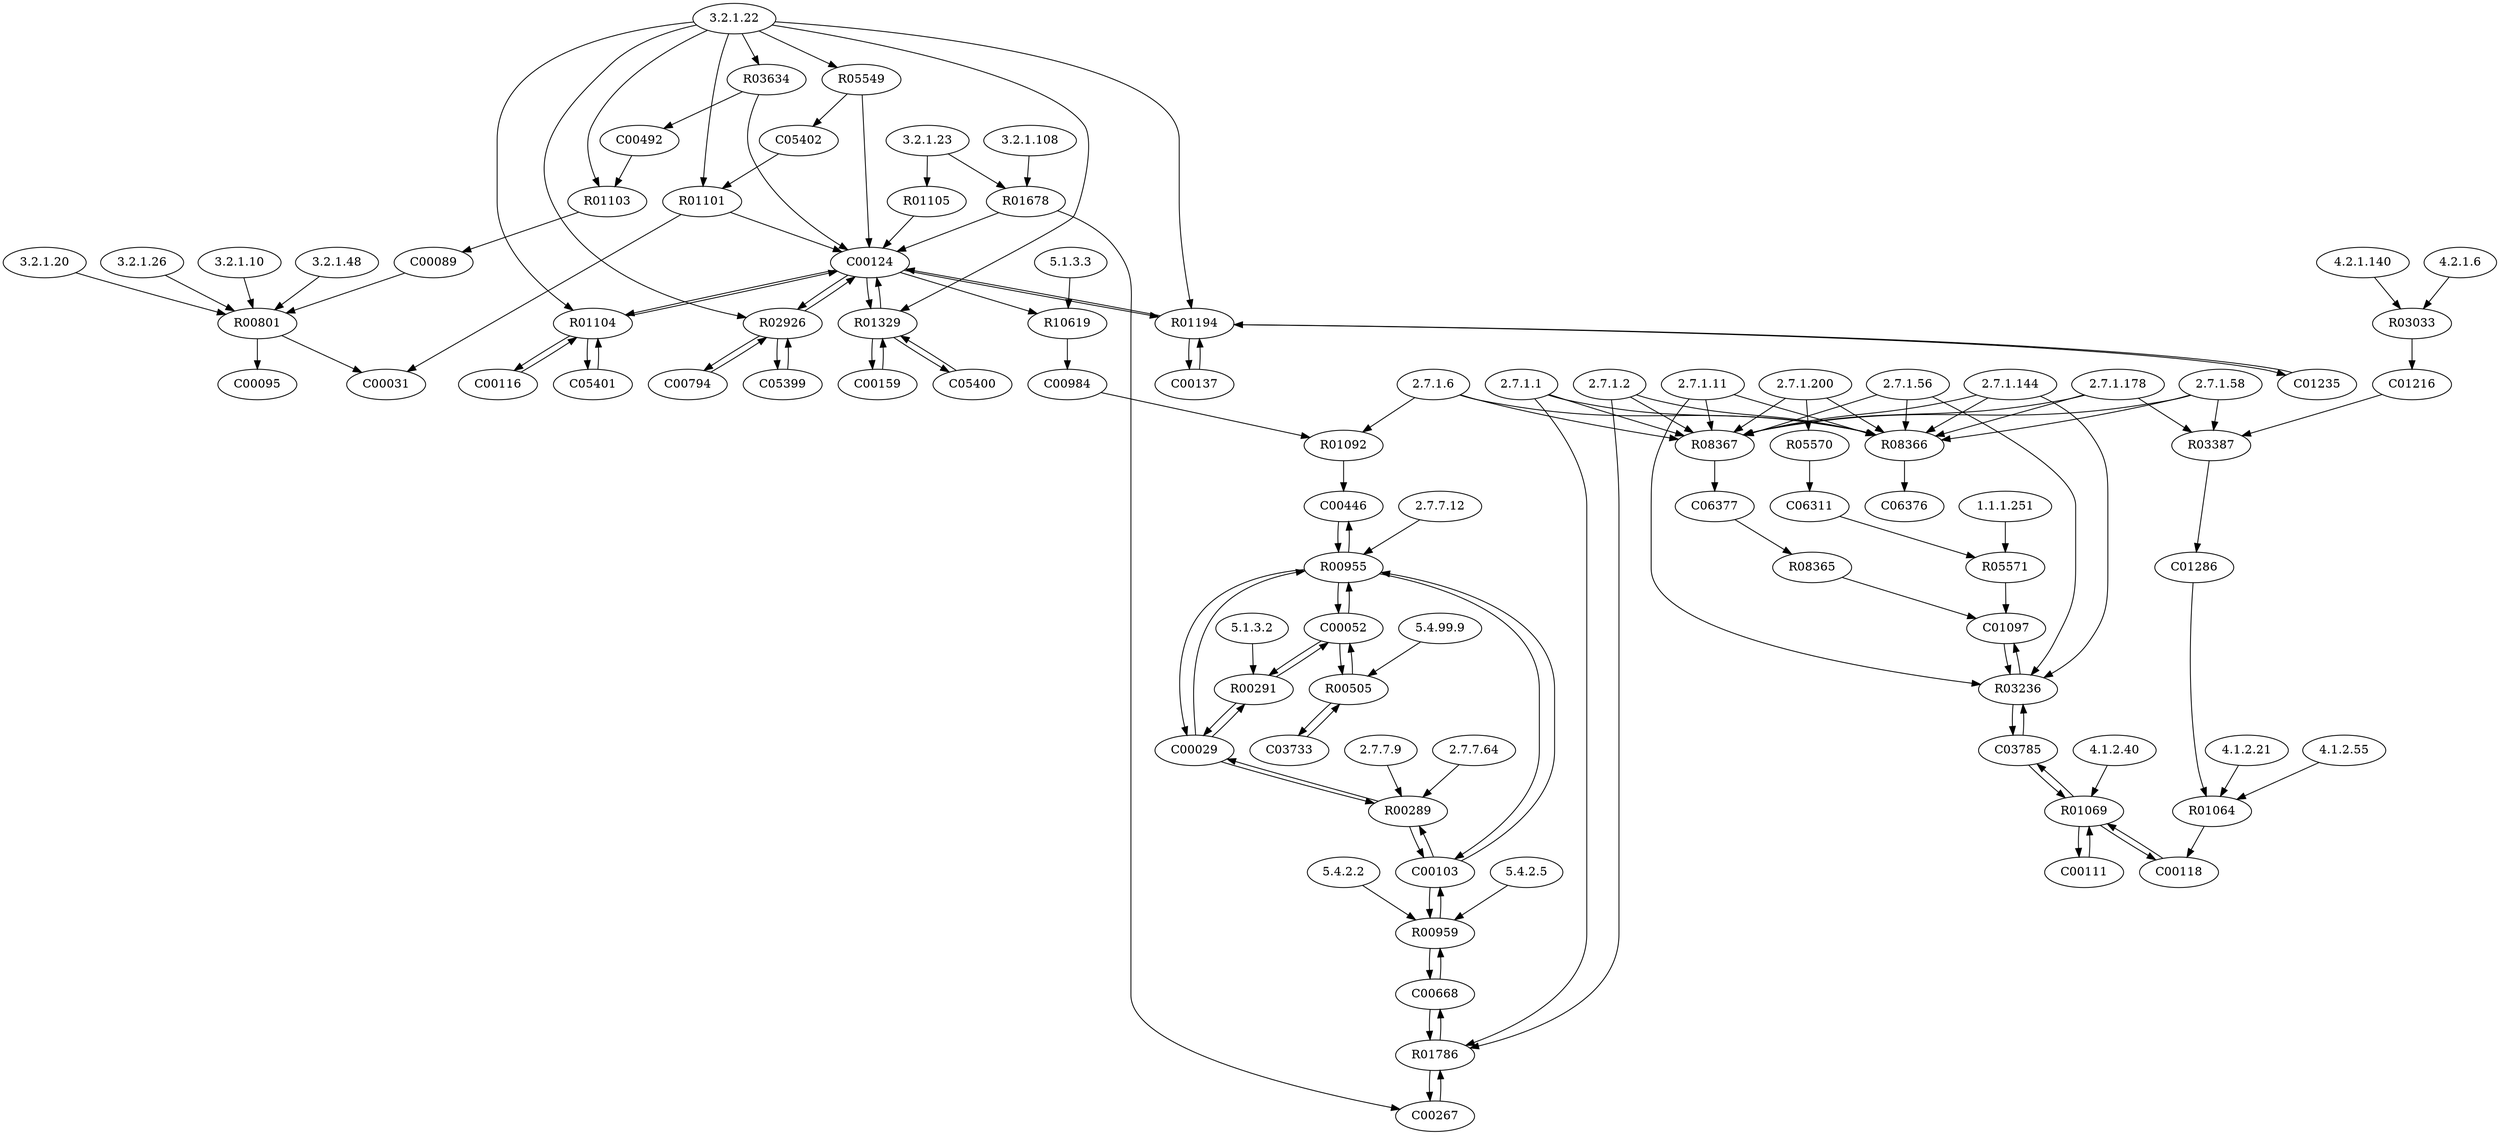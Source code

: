 digraph G {
"3.2.1.48" [type=E];
"2.7.1.2" [type=E];
"4.1.2.21" [type=E];
"2.7.1.11" [type=E];
"1.1.1.251" [type=E];
"3.2.1.23" [type=E];
"2.7.7.9" [type=E];
"5.1.3.3" [type=E];
"3.2.1.22" [type=E];
"2.7.1.1" [type=E];
"4.1.2.55" [type=E];
"3.2.1.20" [type=E];
"5.4.99.9" [type=E];
"2.7.7.12" [type=E];
"2.7.1.56" [type=E];
"5.4.2.2" [type=E];
"4.2.1.6" [type=E];
"5.4.2.5" [type=E];
"3.2.1.26" [type=E];
"3.2.1.108" [type=E];
"5.1.3.2" [type=E];
"4.1.2.40" [type=E];
"2.7.1.144" [type=E];
"2.7.1.6" [type=E];
"2.7.1.58" [type=E];
"2.7.7.64" [type=E];
"4.2.1.140" [type=E];
"3.2.1.10" [type=E];
"2.7.1.178" [type=E];
"2.7.1.200" [type=E];
R05549 [type=R];
R00291 [type=R];
R03387 [type=R];
R03634 [type=R];
R01064 [type=R];
R05570 [type=R];
R01105 [type=R];
R00959 [type=R];
R03033 [type=R];
R01104 [type=R];
R03236 [type=R];
R01786 [type=R];
R02926 [type=R];
R01103 [type=R];
R01101 [type=R];
R08365 [type=R];
R00955 [type=R];
R01329 [type=R];
R00801 [type=R];
R10619 [type=R];
R05571 [type=R];
R00289 [type=R];
R01194 [type=R];
R01092 [type=R];
R00505 [type=R];
R08366 [type=R];
R01678 [type=R];
R08367 [type=R];
R01069 [type=R];
C00446 [type=C];
C00137 [type=C];
C03733 [type=C];
C01216 [type=C];
C00089 [type=C];
C00029 [type=C];
C03785 [type=C];
C00103 [type=C];
C01097 [type=C];
C00031 [type=C];
C00492 [type=C];
C05401 [type=C];
C00159 [type=C];
C00111 [type=C];
C00668 [type=C];
C01286 [type=C];
C06377 [type=C];
C00095 [type=C];
C00794 [type=C];
C00052 [type=C];
C00984 [type=C];
C06311 [type=C];
C00267 [type=C];
C00118 [type=C];
C05399 [type=C];
C00116 [type=C];
C06376 [type=C];
C01235 [type=C];
C05400 [type=C];
C05402 [type=C];
C00124 [type=C];
C06311 -> R05571;
R05571 -> C01097;
R05570 -> C06311;
R03634 -> C00124;
R03634 -> C00492;
C01097 -> R03236;
R03236 -> C01097;
R03236 -> C03785;
C03785 -> R03236;
C03785 -> R01069;
R01069 -> C03785;
R01069 -> C00118;
C00118 -> R01069;
R01069 -> C00111;
C00111 -> R01069;
C01286 -> R01064;
R01064 -> C00118;
R05549 -> C00124;
R05549 -> C05402;
C00089 -> R00801;
R00801 -> C00095;
R00801 -> C00031;
C00492 -> R01103;
R01103 -> C00089;
C05402 -> R01101;
R01101 -> C00124;
R01101 -> C00031;
C05401 -> R01104;
R01104 -> C05401;
R01104 -> C00116;
C00116 -> R01104;
R01104 -> C00124;
C00124 -> R01104;
C05400 -> R01329;
R01329 -> C05400;
R01329 -> C00124;
C00124 -> R01329;
R01329 -> C00159;
C00159 -> R01329;
C05399 -> R02926;
R02926 -> C05399;
R02926 -> C00124;
C00124 -> R02926;
R02926 -> C00794;
C00794 -> R02926;
C01235 -> R01194;
R01194 -> C01235;
R01194 -> C00124;
C00124 -> R01194;
R01194 -> C00137;
C00137 -> R01194;
C00267 -> R01786;
R01786 -> C00267;
R01786 -> C00668;
C00668 -> R01786;
R01678 -> C00124;
R01678 -> C00267;
C00103 -> R00959;
R00959 -> C00103;
R00959 -> C00668;
C00668 -> R00959;
C00029 -> R00291;
R00291 -> C00029;
R00291 -> C00052;
C00052 -> R00291;
C00103 -> R00289;
R00289 -> C00103;
R00289 -> C00029;
C00029 -> R00289;
C00029 -> R00955;
R00955 -> C00029;
C00446 -> R00955;
R00955 -> C00446;
R00955 -> C00103;
C00103 -> R00955;
R00955 -> C00052;
C00052 -> R00955;
C00984 -> R01092;
R01092 -> C00446;
C01216 -> R03387;
R03387 -> C01286;
R03033 -> C01216;
R01105 -> C00124;
R08366 -> C06376;
C06377 -> R08365;
R08365 -> C01097;
R08367 -> C06377;
C00124 -> R10619;
R10619 -> C00984;
C00052 -> R00505;
R00505 -> C00052;
R00505 -> C03733;
C03733 -> R00505;
"3.2.1.22" -> R05549;
"5.1.3.2" -> R00291;
"2.7.1.58" -> R03387;
"2.7.1.178" -> R03387;
"3.2.1.22" -> R03634;
"4.1.2.21" -> R01064;
"4.1.2.55" -> R01064;
"2.7.1.200" -> R05570;
"3.2.1.23" -> R01105;
"5.4.2.2" -> R00959;
"5.4.2.5" -> R00959;
"4.2.1.6" -> R03033;
"4.2.1.140" -> R03033;
"3.2.1.22" -> R01104;
"2.7.1.11" -> R03236;
"2.7.1.56" -> R03236;
"2.7.1.144" -> R03236;
"2.7.1.1" -> R01786;
"2.7.1.2" -> R01786;
"3.2.1.22" -> R02926;
"3.2.1.22" -> R01103;
"3.2.1.22" -> R01101;
"2.7.7.12" -> R00955;
"3.2.1.22" -> R01329;
"3.2.1.10" -> R00801;
"3.2.1.20" -> R00801;
"3.2.1.26" -> R00801;
"3.2.1.48" -> R00801;
"5.1.3.3" -> R10619;
"1.1.1.251" -> R05571;
"2.7.7.9" -> R00289;
"2.7.7.64" -> R00289;
"3.2.1.22" -> R01194;
"2.7.1.6" -> R01092;
"5.4.99.9" -> R00505;
"3.2.1.23" -> R01678;
"3.2.1.108" -> R01678;
"4.1.2.40" -> R01069;
"2.7.1.2" -> R08366;
"2.7.1.11" -> R08366;
"2.7.1.1" -> R08366;
"2.7.1.56" -> R08366;
"2.7.1.144" -> R08366;
"2.7.1.6" -> R08366;
"2.7.1.58" -> R08366;
"2.7.1.178" -> R08366;
"2.7.1.200" -> R08366;
"2.7.1.2" -> R08367;
"2.7.1.11" -> R08367;
"2.7.1.1" -> R08367;
"2.7.1.56" -> R08367;
"2.7.1.144" -> R08367;
"2.7.1.6" -> R08367;
"2.7.1.58" -> R08367;
"2.7.1.178" -> R08367;
"2.7.1.200" -> R08367;
}

